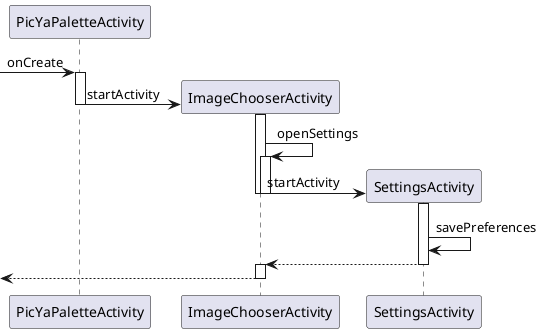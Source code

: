 @startuml


[-> PicYaPaletteActivity: onCreate
activate PicYaPaletteActivity

create ImageChooserActivity
PicYaPaletteActivity -> ImageChooserActivity:  startActivity

activate ImageChooserActivity
deactivate PicYaPaletteActivity

ImageChooserActivity -> ImageChooserActivity: openSettings
activate ImageChooserActivity

create SettingsActivity
ImageChooserActivity -> SettingsActivity: startActivity
deactivate ImageChooserActivity
deactivate ImageChooserActivity
activate SettingsActivity

SettingsActivity -> SettingsActivity : savePreferences

SettingsActivity --> ImageChooserActivity
deactivate SettingsActivity
activate ImageChooserActivity
<--ImageChooserActivity
deactivate ImageChooserActivity

@enduml